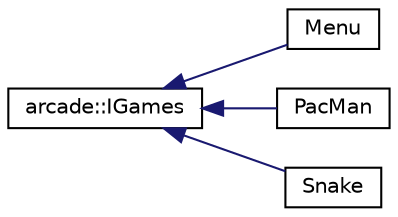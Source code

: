 digraph "Graphical Class Hierarchy"
{
 // LATEX_PDF_SIZE
  edge [fontname="Helvetica",fontsize="10",labelfontname="Helvetica",labelfontsize="10"];
  node [fontname="Helvetica",fontsize="10",shape=record];
  rankdir="LR";
  Node0 [label="arcade::IGames",height=0.2,width=0.4,color="black", fillcolor="white", style="filled",URL="$classarcade_1_1IGames.html",tooltip=" "];
  Node0 -> Node1 [dir="back",color="midnightblue",fontsize="10",style="solid",fontname="Helvetica"];
  Node1 [label="Menu",height=0.2,width=0.4,color="black", fillcolor="white", style="filled",URL="$classMenu.html",tooltip=" "];
  Node0 -> Node2 [dir="back",color="midnightblue",fontsize="10",style="solid",fontname="Helvetica"];
  Node2 [label="PacMan",height=0.2,width=0.4,color="black", fillcolor="white", style="filled",URL="$classPacMan.html",tooltip=" "];
  Node0 -> Node3 [dir="back",color="midnightblue",fontsize="10",style="solid",fontname="Helvetica"];
  Node3 [label="Snake",height=0.2,width=0.4,color="black", fillcolor="white", style="filled",URL="$classSnake.html",tooltip=" "];
}
